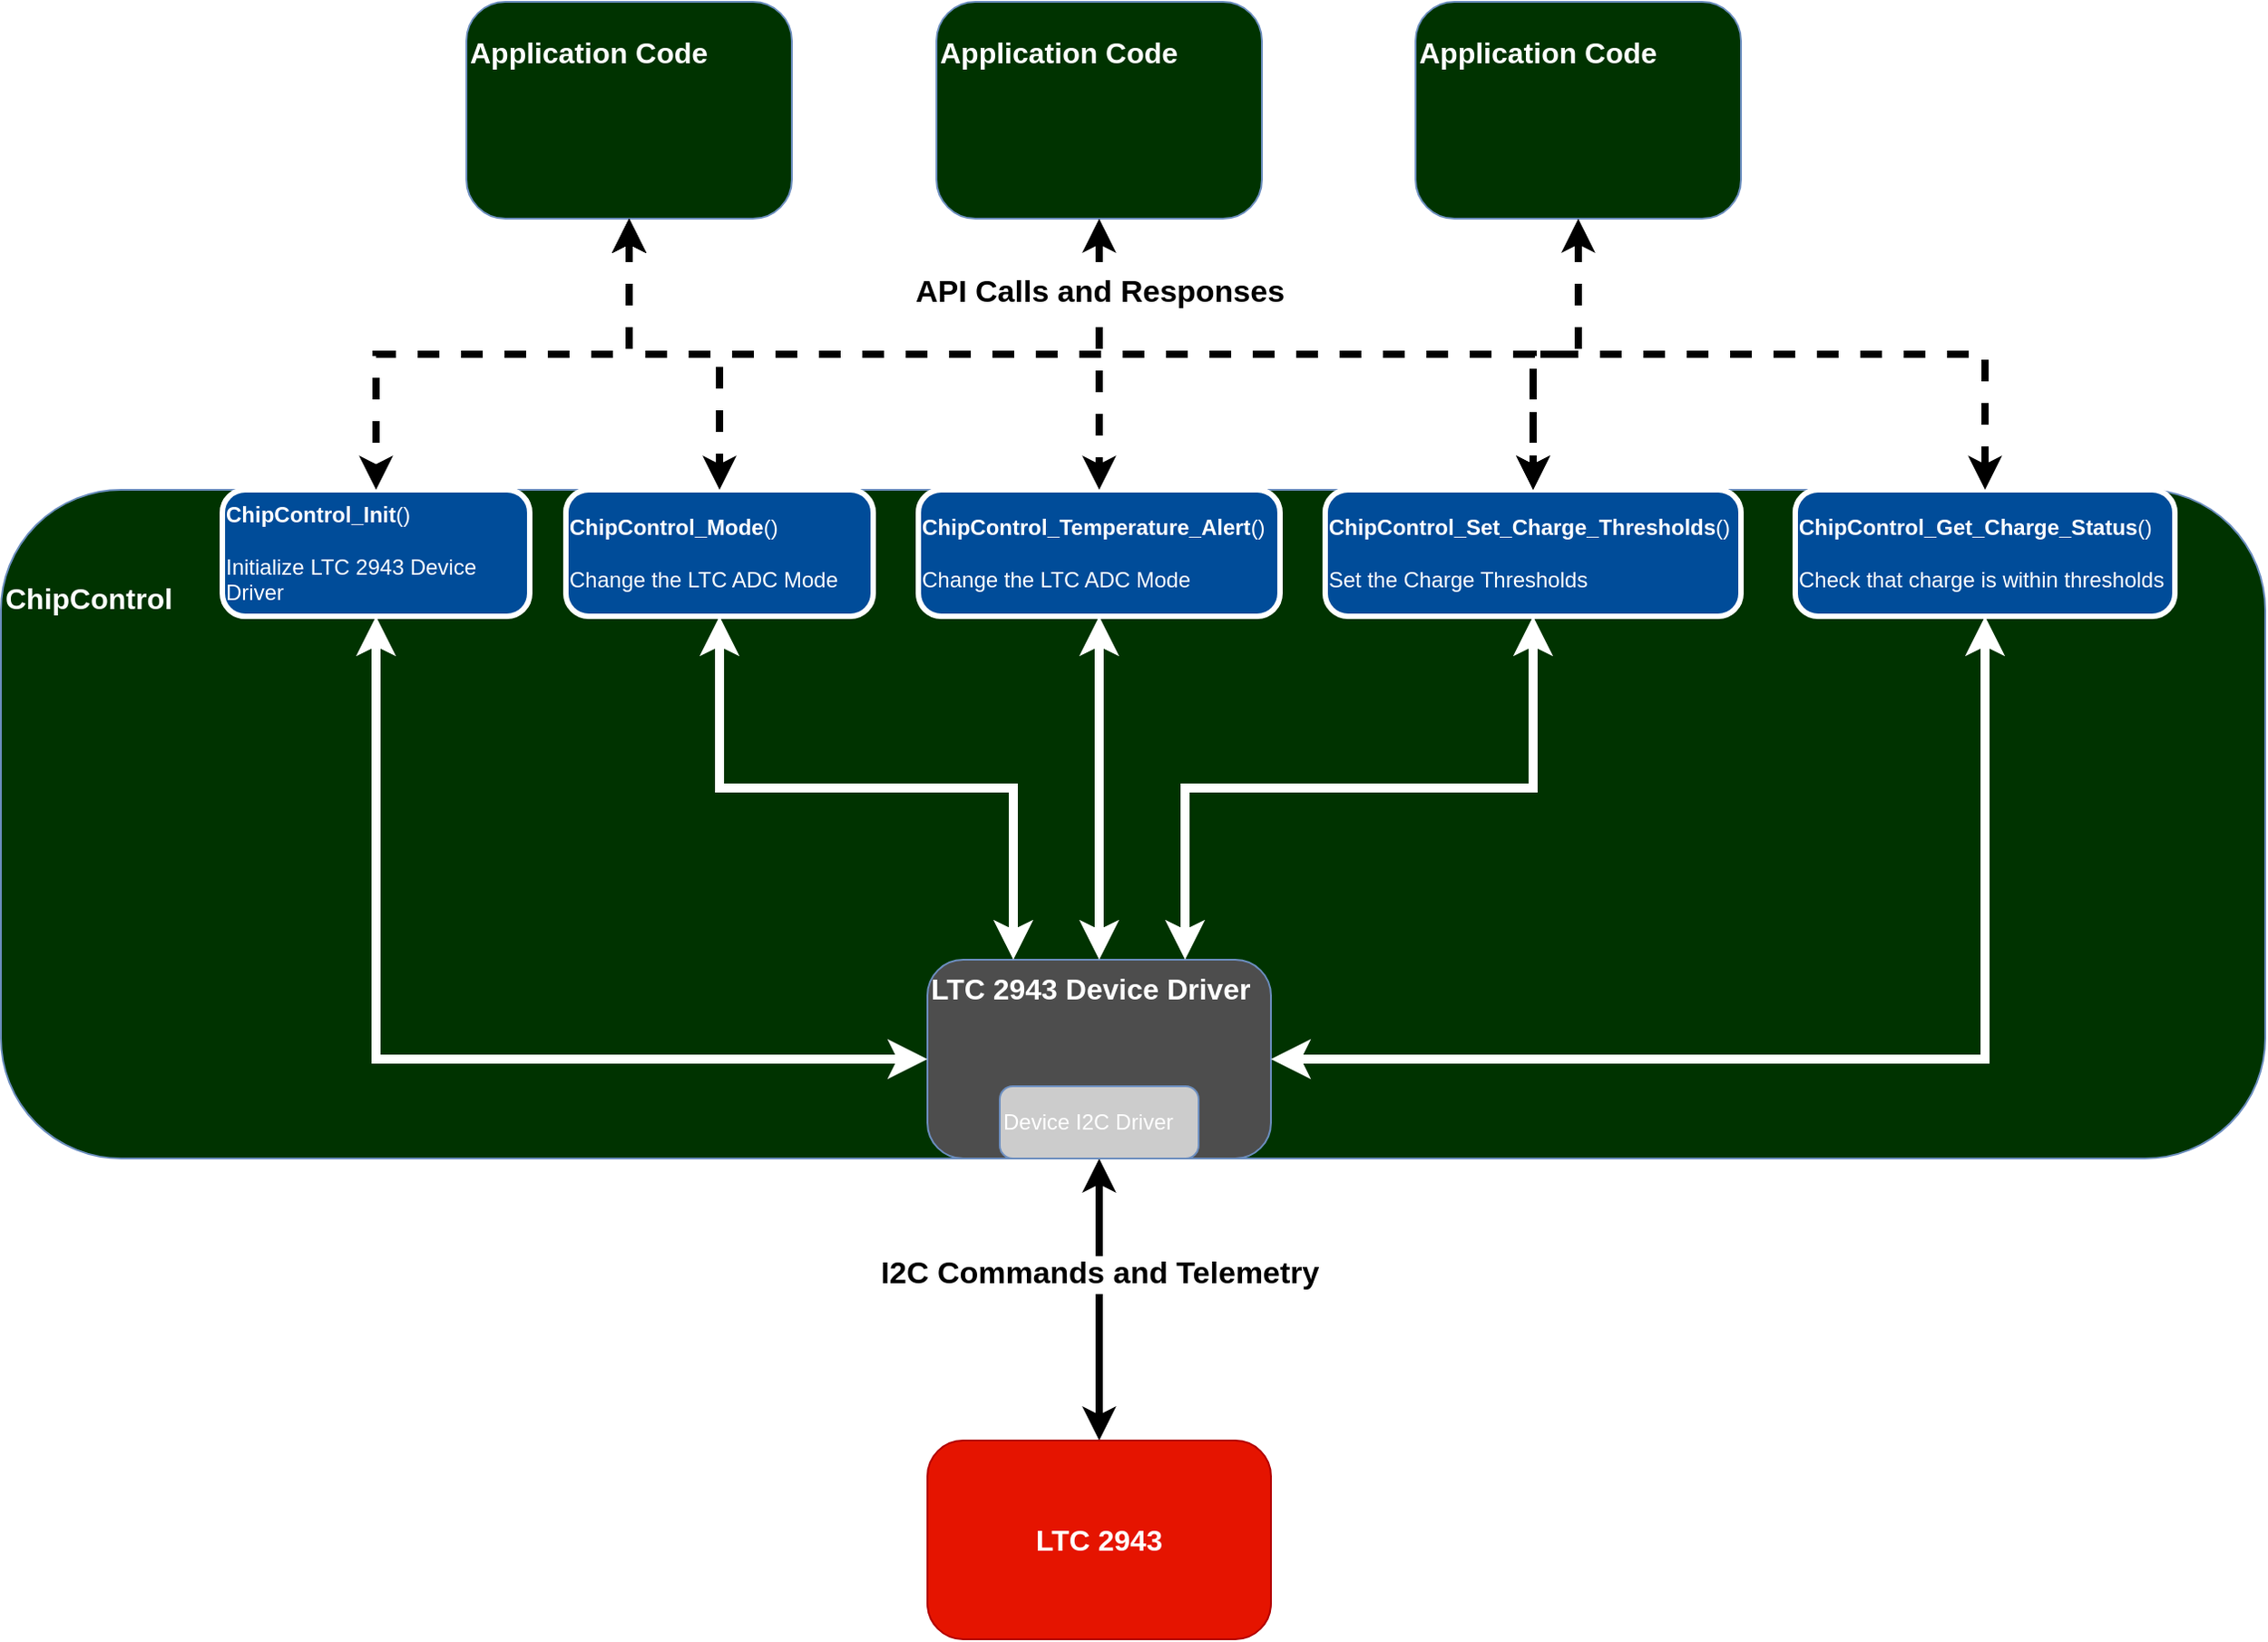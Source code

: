 <mxfile version="21.6.5" type="github">
  <diagram name="Page-1" id="YSngG0qGiOhu6M7bXhyd">
    <mxGraphModel dx="2173" dy="1830" grid="1" gridSize="10" guides="1" tooltips="1" connect="1" arrows="1" fold="1" page="1" pageScale="1" pageWidth="850" pageHeight="1100" math="0" shadow="0">
      <root>
        <mxCell id="0" />
        <mxCell id="1" parent="0" />
        <mxCell id="AsTAmV6llMDFFiS0ubSx-2" value="&lt;div style=&quot;line-height: 150%; font-size: 16px;&quot;&gt;&lt;span style=&quot;background-color: initial; color: rgb(255, 255, 255); font-size: 16px;&quot;&gt;ChipControl&amp;nbsp;&lt;/span&gt;&lt;br style=&quot;font-size: 16px;&quot;&gt;&lt;/div&gt;" style="rounded=1;whiteSpace=wrap;html=1;fillColor=#003300;strokeColor=#6c8ebf;gradientColor=none;align=left;arcSize=18;fontSize=16;spacingTop=-250;fontStyle=1" parent="1" vertex="1">
          <mxGeometry x="-202.5" y="-90" width="1252.5" height="370" as="geometry" />
        </mxCell>
        <mxCell id="AsTAmV6llMDFFiS0ubSx-3" value="&lt;font color=&quot;#ffffff&quot; style=&quot;font-size: 16px;&quot;&gt;LTC 2943 Device Driver&lt;/font&gt;" style="rounded=1;whiteSpace=wrap;html=1;fillColor=#4D4D4D;strokeColor=#6c8ebf;gradientColor=none;align=left;arcSize=18;fontSize=16;spacingTop=-79;fontStyle=1" parent="1" vertex="1">
          <mxGeometry x="310" y="170" width="190" height="110" as="geometry" />
        </mxCell>
        <mxCell id="AsTAmV6llMDFFiS0ubSx-7" style="edgeStyle=orthogonalEdgeStyle;rounded=0;orthogonalLoop=1;jettySize=auto;html=1;exitX=0.5;exitY=1;exitDx=0;exitDy=0;entryX=0.5;entryY=0;entryDx=0;entryDy=0;startArrow=classic;startFill=1;strokeWidth=4;fontSize=42;fontStyle=1" parent="1" source="AsTAmV6llMDFFiS0ubSx-4" target="AsTAmV6llMDFFiS0ubSx-5" edge="1">
          <mxGeometry relative="1" as="geometry" />
        </mxCell>
        <mxCell id="AsTAmV6llMDFFiS0ubSx-8" value="&lt;font size=&quot;1&quot; style=&quot;&quot;&gt;&lt;b style=&quot;font-size: 17px;&quot;&gt;I2C Commands and Telemetry&lt;/b&gt;&lt;/font&gt;" style="edgeLabel;html=1;align=center;verticalAlign=middle;resizable=0;points=[];" parent="AsTAmV6llMDFFiS0ubSx-7" vertex="1" connectable="0">
          <mxGeometry x="-0.183" y="4" relative="1" as="geometry">
            <mxPoint x="-4" as="offset" />
          </mxGeometry>
        </mxCell>
        <mxCell id="AsTAmV6llMDFFiS0ubSx-4" value="&lt;font color=&quot;#ffffff&quot;&gt;Device I2C Driver&lt;/font&gt;" style="rounded=1;whiteSpace=wrap;html=1;fillColor=#CCCCCC;strokeColor=#6c8ebf;gradientColor=none;align=left;arcSize=18;" parent="1" vertex="1">
          <mxGeometry x="350" y="240" width="110" height="40" as="geometry" />
        </mxCell>
        <mxCell id="AsTAmV6llMDFFiS0ubSx-5" value="&lt;font color=&quot;#ffffff&quot; style=&quot;font-size: 16px;&quot;&gt;LTC 2943&lt;/font&gt;" style="rounded=1;whiteSpace=wrap;html=1;fillColor=#e51400;strokeColor=#B20000;align=center;arcSize=18;fontColor=#ffffff;fontSize=16;fontStyle=1" parent="1" vertex="1">
          <mxGeometry x="310" y="436" width="190" height="110" as="geometry" />
        </mxCell>
        <mxCell id="uFqVLY0AYo3u75sG4OVG-9" style="edgeStyle=orthogonalEdgeStyle;rounded=0;orthogonalLoop=1;jettySize=auto;html=1;exitX=0.5;exitY=1;exitDx=0;exitDy=0;entryX=0;entryY=0.5;entryDx=0;entryDy=0;endArrow=classic;endFill=1;startArrow=classic;startFill=1;strokeWidth=5;strokeColor=#FFFFFF;" edge="1" parent="1" source="AsTAmV6llMDFFiS0ubSx-9" target="AsTAmV6llMDFFiS0ubSx-3">
          <mxGeometry relative="1" as="geometry" />
        </mxCell>
        <mxCell id="AsTAmV6llMDFFiS0ubSx-9" value="&lt;font color=&quot;#ffffff&quot;&gt;&lt;b&gt;ChipControl_Init&lt;/b&gt;()&lt;br&gt;&lt;br&gt;Initialize LTC 2943 Device Driver&lt;/font&gt;" style="rounded=1;whiteSpace=wrap;html=1;fillColor=#004C99;strokeColor=#FFFFFF;gradientColor=none;align=left;arcSize=18;strokeWidth=3;" parent="1" vertex="1">
          <mxGeometry x="-80" y="-90" width="170" height="70" as="geometry" />
        </mxCell>
        <mxCell id="uFqVLY0AYo3u75sG4OVG-2" value="&lt;div style=&quot;line-height: 150%; font-size: 16px;&quot;&gt;&lt;span style=&quot;background-color: initial; color: rgb(255, 255, 255); font-size: 16px;&quot;&gt;Application Code&lt;/span&gt;&lt;br style=&quot;font-size: 16px;&quot;&gt;&lt;/div&gt;" style="rounded=1;whiteSpace=wrap;html=1;fillColor=#003300;strokeColor=#6c8ebf;gradientColor=none;align=left;arcSize=18;spacingTop=-65;fontSize=16;fontStyle=1" vertex="1" parent="1">
          <mxGeometry x="55" y="-360" width="180" height="120" as="geometry" />
        </mxCell>
        <mxCell id="uFqVLY0AYo3u75sG4OVG-3" value="&lt;div style=&quot;line-height: 150%; font-size: 16px;&quot;&gt;&lt;span style=&quot;background-color: initial; color: rgb(255, 255, 255); font-size: 16px;&quot;&gt;Application Code&lt;/span&gt;&lt;br style=&quot;font-size: 16px;&quot;&gt;&lt;/div&gt;" style="rounded=1;whiteSpace=wrap;html=1;fillColor=#003300;strokeColor=#6c8ebf;gradientColor=none;align=left;arcSize=18;spacingTop=-65;fontSize=16;fontStyle=1" vertex="1" parent="1">
          <mxGeometry x="315" y="-360" width="180" height="120" as="geometry" />
        </mxCell>
        <mxCell id="uFqVLY0AYo3u75sG4OVG-4" value="&lt;div style=&quot;line-height: 150%; font-size: 16px;&quot;&gt;&lt;span style=&quot;background-color: initial; color: rgb(255, 255, 255); font-size: 16px;&quot;&gt;Application Code&lt;/span&gt;&lt;br style=&quot;font-size: 16px;&quot;&gt;&lt;/div&gt;" style="rounded=1;whiteSpace=wrap;html=1;fillColor=#003300;strokeColor=#6c8ebf;gradientColor=none;align=left;arcSize=18;spacingTop=-65;fontSize=16;fontStyle=1" vertex="1" parent="1">
          <mxGeometry x="580" y="-360" width="180" height="120" as="geometry" />
        </mxCell>
        <mxCell id="uFqVLY0AYo3u75sG4OVG-5" value="&lt;font color=&quot;#ffffff&quot;&gt;&lt;b&gt;ChipControl_Mode&lt;/b&gt;()&lt;br&gt;&lt;br&gt;Change the LTC ADC Mode&lt;br&gt;&lt;/font&gt;" style="rounded=1;whiteSpace=wrap;html=1;fillColor=#004C99;strokeColor=#FFFFFF;gradientColor=none;align=left;arcSize=18;strokeWidth=3;" vertex="1" parent="1">
          <mxGeometry x="110" y="-90" width="170" height="70" as="geometry" />
        </mxCell>
        <mxCell id="uFqVLY0AYo3u75sG4OVG-6" value="&lt;font color=&quot;#ffffff&quot;&gt;&lt;b&gt;ChipControl_Temperature_Alert&lt;/b&gt;()&lt;br&gt;&lt;br&gt;Change the LTC ADC Mode&lt;br&gt;&lt;/font&gt;" style="rounded=1;whiteSpace=wrap;html=1;fillColor=#004C99;strokeColor=#FFFFFF;gradientColor=none;align=left;arcSize=18;strokeWidth=3;" vertex="1" parent="1">
          <mxGeometry x="305" y="-90" width="200" height="70" as="geometry" />
        </mxCell>
        <mxCell id="uFqVLY0AYo3u75sG4OVG-7" value="&lt;font color=&quot;#ffffff&quot;&gt;&lt;b&gt;ChipControl_Get_Charge_Status&lt;/b&gt;()&lt;br&gt;&lt;br&gt;Check that charge is within thresholds&lt;br&gt;&lt;/font&gt;" style="rounded=1;whiteSpace=wrap;html=1;fillColor=#004C99;strokeColor=#FFFFFF;gradientColor=none;align=left;arcSize=18;strokeWidth=3;" vertex="1" parent="1">
          <mxGeometry x="790" y="-90" width="210" height="70" as="geometry" />
        </mxCell>
        <mxCell id="uFqVLY0AYo3u75sG4OVG-8" value="&lt;font color=&quot;#ffffff&quot;&gt;&lt;b&gt;ChipControl_Set_Charge_Thresholds&lt;/b&gt;()&lt;br&gt;&lt;br&gt;Set the Charge Thresholds&lt;br&gt;&lt;/font&gt;" style="rounded=1;whiteSpace=wrap;html=1;fillColor=#004C99;strokeColor=#FFFFFF;gradientColor=none;align=left;arcSize=18;strokeWidth=3;" vertex="1" parent="1">
          <mxGeometry x="530" y="-90" width="230" height="70" as="geometry" />
        </mxCell>
        <mxCell id="uFqVLY0AYo3u75sG4OVG-10" style="edgeStyle=orthogonalEdgeStyle;rounded=0;orthogonalLoop=1;jettySize=auto;html=1;exitX=0.5;exitY=1;exitDx=0;exitDy=0;entryX=0.25;entryY=0;entryDx=0;entryDy=0;endArrow=classic;endFill=1;startArrow=classic;startFill=1;strokeWidth=5;strokeColor=#FFFFFF;" edge="1" parent="1" source="uFqVLY0AYo3u75sG4OVG-5" target="AsTAmV6llMDFFiS0ubSx-3">
          <mxGeometry relative="1" as="geometry">
            <mxPoint x="15" y="-10" as="sourcePoint" />
            <mxPoint x="320" y="235" as="targetPoint" />
          </mxGeometry>
        </mxCell>
        <mxCell id="uFqVLY0AYo3u75sG4OVG-11" style="edgeStyle=orthogonalEdgeStyle;rounded=0;orthogonalLoop=1;jettySize=auto;html=1;exitX=0.5;exitY=1;exitDx=0;exitDy=0;entryX=0.5;entryY=0;entryDx=0;entryDy=0;endArrow=classic;endFill=1;startArrow=classic;startFill=1;strokeWidth=5;strokeColor=#FFFFFF;" edge="1" parent="1" source="uFqVLY0AYo3u75sG4OVG-6" target="AsTAmV6llMDFFiS0ubSx-3">
          <mxGeometry relative="1" as="geometry">
            <mxPoint x="25" as="sourcePoint" />
            <mxPoint x="330" y="245" as="targetPoint" />
          </mxGeometry>
        </mxCell>
        <mxCell id="uFqVLY0AYo3u75sG4OVG-12" style="edgeStyle=orthogonalEdgeStyle;rounded=0;orthogonalLoop=1;jettySize=auto;html=1;exitX=0.75;exitY=0;exitDx=0;exitDy=0;entryX=0.5;entryY=1;entryDx=0;entryDy=0;endArrow=classic;endFill=1;startArrow=classic;startFill=1;strokeWidth=5;strokeColor=#FFFFFF;" edge="1" parent="1" source="AsTAmV6llMDFFiS0ubSx-3" target="uFqVLY0AYo3u75sG4OVG-8">
          <mxGeometry relative="1" as="geometry">
            <mxPoint x="35" y="10" as="sourcePoint" />
            <mxPoint x="340" y="255" as="targetPoint" />
          </mxGeometry>
        </mxCell>
        <mxCell id="uFqVLY0AYo3u75sG4OVG-13" style="edgeStyle=orthogonalEdgeStyle;rounded=0;orthogonalLoop=1;jettySize=auto;html=1;exitX=0.5;exitY=1;exitDx=0;exitDy=0;entryX=1;entryY=0.5;entryDx=0;entryDy=0;endArrow=classic;endFill=1;startArrow=classic;startFill=1;strokeWidth=5;strokeColor=#FFFFFF;" edge="1" parent="1" source="uFqVLY0AYo3u75sG4OVG-7" target="AsTAmV6llMDFFiS0ubSx-3">
          <mxGeometry relative="1" as="geometry">
            <mxPoint x="45" y="20" as="sourcePoint" />
            <mxPoint x="350" y="265" as="targetPoint" />
          </mxGeometry>
        </mxCell>
        <mxCell id="uFqVLY0AYo3u75sG4OVG-14" style="edgeStyle=orthogonalEdgeStyle;rounded=0;orthogonalLoop=1;jettySize=auto;html=1;exitX=0.5;exitY=1;exitDx=0;exitDy=0;entryX=0.5;entryY=0;entryDx=0;entryDy=0;startArrow=classic;startFill=1;strokeWidth=4;fontSize=42;fontStyle=1;dashed=1;" edge="1" parent="1" source="uFqVLY0AYo3u75sG4OVG-3" target="uFqVLY0AYo3u75sG4OVG-6">
          <mxGeometry relative="1" as="geometry">
            <mxPoint x="850" y="-370" as="sourcePoint" />
            <mxPoint x="850" y="-214" as="targetPoint" />
          </mxGeometry>
        </mxCell>
        <mxCell id="uFqVLY0AYo3u75sG4OVG-15" value="&lt;font size=&quot;1&quot; style=&quot;&quot;&gt;&lt;b style=&quot;font-size: 17px;&quot;&gt;API Calls and Responses&lt;/b&gt;&lt;/font&gt;" style="edgeLabel;html=1;align=center;verticalAlign=middle;resizable=0;points=[];" vertex="1" connectable="0" parent="uFqVLY0AYo3u75sG4OVG-14">
          <mxGeometry x="-0.183" y="4" relative="1" as="geometry">
            <mxPoint x="-4" y="-21" as="offset" />
          </mxGeometry>
        </mxCell>
        <mxCell id="uFqVLY0AYo3u75sG4OVG-17" style="edgeStyle=orthogonalEdgeStyle;rounded=0;orthogonalLoop=1;jettySize=auto;html=1;exitX=0.5;exitY=1;exitDx=0;exitDy=0;startArrow=classic;startFill=1;strokeWidth=4;fontSize=42;fontStyle=1;dashed=1;" edge="1" parent="1" source="uFqVLY0AYo3u75sG4OVG-2" target="uFqVLY0AYo3u75sG4OVG-5">
          <mxGeometry relative="1" as="geometry">
            <mxPoint x="415" y="-230" as="sourcePoint" />
            <mxPoint x="415" y="-80" as="targetPoint" />
          </mxGeometry>
        </mxCell>
        <mxCell id="uFqVLY0AYo3u75sG4OVG-19" style="edgeStyle=orthogonalEdgeStyle;rounded=0;orthogonalLoop=1;jettySize=auto;html=1;exitX=0.5;exitY=1;exitDx=0;exitDy=0;startArrow=classic;startFill=1;strokeWidth=4;fontSize=42;fontStyle=1;dashed=1;entryX=0.5;entryY=0;entryDx=0;entryDy=0;" edge="1" parent="1" source="uFqVLY0AYo3u75sG4OVG-2" target="AsTAmV6llMDFFiS0ubSx-9">
          <mxGeometry relative="1" as="geometry">
            <mxPoint x="155" y="-230" as="sourcePoint" />
            <mxPoint x="205" y="-80" as="targetPoint" />
          </mxGeometry>
        </mxCell>
        <mxCell id="uFqVLY0AYo3u75sG4OVG-20" style="edgeStyle=orthogonalEdgeStyle;rounded=0;orthogonalLoop=1;jettySize=auto;html=1;exitX=0.5;exitY=1;exitDx=0;exitDy=0;startArrow=classic;startFill=1;strokeWidth=4;fontSize=42;fontStyle=1;dashed=1;entryX=0.5;entryY=0;entryDx=0;entryDy=0;" edge="1" parent="1" source="uFqVLY0AYo3u75sG4OVG-2" target="uFqVLY0AYo3u75sG4OVG-8">
          <mxGeometry relative="1" as="geometry">
            <mxPoint x="165" y="-220" as="sourcePoint" />
            <mxPoint x="215" y="-70" as="targetPoint" />
          </mxGeometry>
        </mxCell>
        <mxCell id="uFqVLY0AYo3u75sG4OVG-21" style="edgeStyle=orthogonalEdgeStyle;rounded=0;orthogonalLoop=1;jettySize=auto;html=1;exitX=0.5;exitY=1;exitDx=0;exitDy=0;startArrow=classic;startFill=1;strokeWidth=4;fontSize=42;fontStyle=1;dashed=1;entryX=0.5;entryY=0;entryDx=0;entryDy=0;" edge="1" parent="1" source="uFqVLY0AYo3u75sG4OVG-4" target="uFqVLY0AYo3u75sG4OVG-8">
          <mxGeometry relative="1" as="geometry">
            <mxPoint x="175" y="-210" as="sourcePoint" />
            <mxPoint x="225" y="-60" as="targetPoint" />
          </mxGeometry>
        </mxCell>
        <mxCell id="uFqVLY0AYo3u75sG4OVG-22" style="edgeStyle=orthogonalEdgeStyle;rounded=0;orthogonalLoop=1;jettySize=auto;html=1;exitX=0.5;exitY=1;exitDx=0;exitDy=0;startArrow=classic;startFill=1;strokeWidth=4;fontSize=42;fontStyle=1;dashed=1;entryX=0.5;entryY=0;entryDx=0;entryDy=0;" edge="1" parent="1" source="uFqVLY0AYo3u75sG4OVG-2" target="uFqVLY0AYo3u75sG4OVG-7">
          <mxGeometry relative="1" as="geometry">
            <mxPoint x="185" y="-200" as="sourcePoint" />
            <mxPoint x="700" y="-150" as="targetPoint" />
          </mxGeometry>
        </mxCell>
      </root>
    </mxGraphModel>
  </diagram>
</mxfile>
